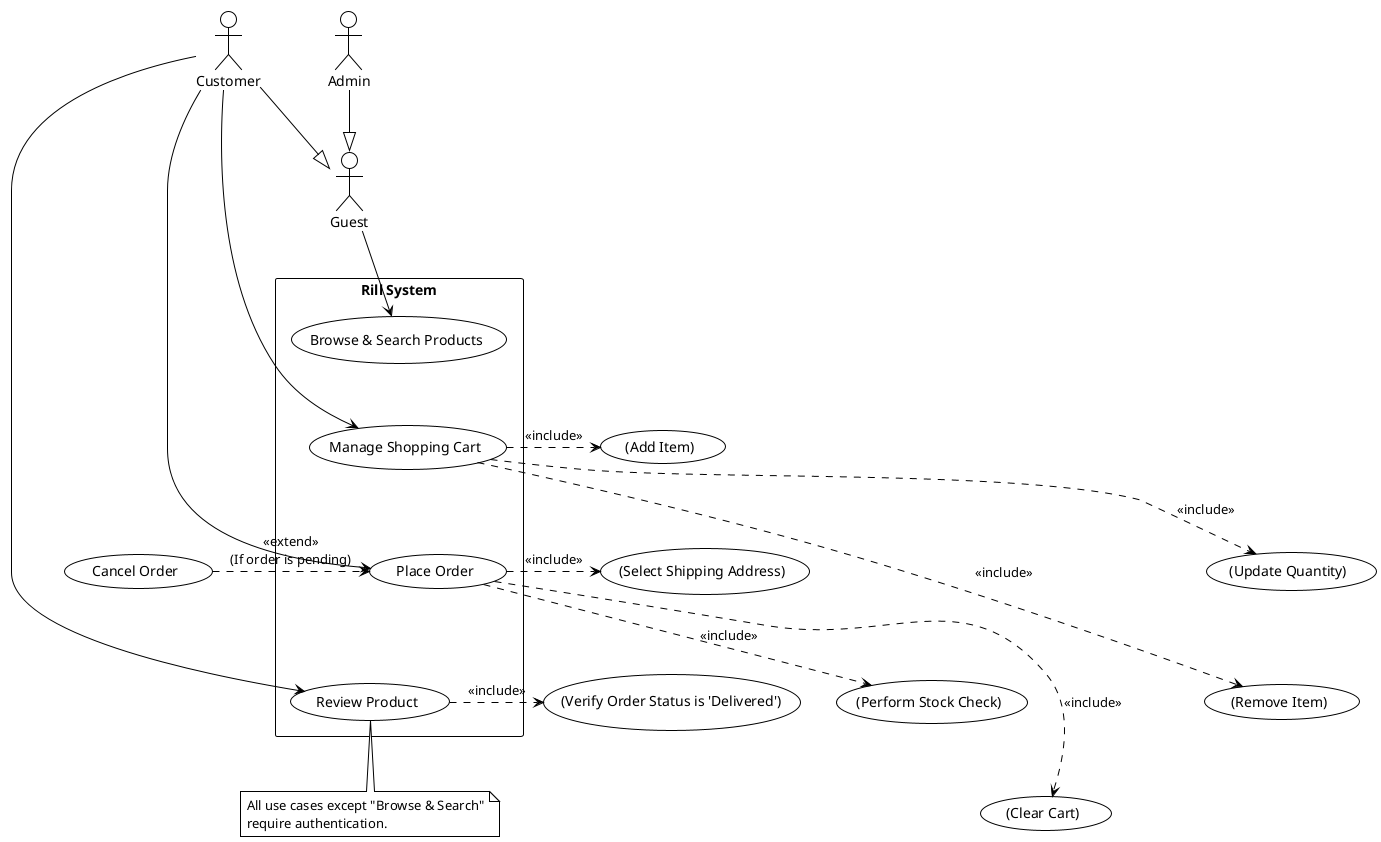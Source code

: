 @startuml "UC-2: Customer Shopping Flow - Final with Guest"
!theme plain

' --- ACTORS ---
' Bổ sung actor Guest và mối quan hệ kế thừa
actor Customer
actor Guest
actor Admin
Customer --|> Guest
Admin --|> Guest

' --- 1. ĐỊNH NGHĨA TẤT CẢ CÁC PHẦN TỬ ---
rectangle "Rill System" {
  usecase "Browse & Search Products" as UC_Browse
  usecase "Manage Shopping Cart" as UC_Cart
  usecase "Place Order" as UC_Order
  usecase "Review Product" as UC_Review
}
usecase "(Add Item)" as AddItem
usecase "(Update Quantity)" as UpdateQty
usecase "(Remove Item)" as RemoveItem
usecase "(Select Shipping Address)" as SelectAddr
usecase "(Perform Stock Check)" as StockCheck
usecase "(Clear Cart)" as ClearCart
usecase "(Verify Order Status is 'Delivered')" as VerifyStatus
usecase "Cancel Order" as UC_Cancel

' --- 2. SẮP XẾP BỐ CỤC BẰNG LIÊN KẾT ẨN ---
' Vẫn giữ cách sắp xếp dọc để gợi ý về luồng chảy
UC_Browse -[hidden]down- UC_Cart
UC_Cart -[hidden]down- UC_Order
UC_Order -[hidden]down- UC_Review

' Sắp xếp các use case phụ
UC_Cancel -[hidden]right- UC_Order
UC_Order -[hidden]right- SelectAddr
SelectAddr -[hidden]down- StockCheck
StockCheck -[hidden]down- ClearCart
UC_Cart -[hidden]right- AddItem
AddItem -[hidden]down- UpdateQty
UpdateQty -[hidden]down- RemoveItem
UC_Review -[hidden]right- VerifyStatus

' --- 3. VẼ CÁC MỐI QUAN HỆ HỢP LỆ ---

' **THAY ĐỔI CHÍNH Ở ĐÂY**
' Guest chỉ có thể Browse & Search
Guest --> UC_Browse

' Customer có thể làm mọi thứ (kế thừa quyền của Guest)
Customer --> UC_Cart
Customer --> UC_Order
Customer --> UC_Review

' Quan hệ <<include>>
UC_Cart .right.> AddItem       : <<include>>
UC_Cart .right.> UpdateQty     : <<include>>
UC_Cart .right.> RemoveItem    : <<include>>
UC_Order .right.> SelectAddr   : <<include>>
UC_Order .right.> StockCheck   : <<include>>
UC_Order .right.> ClearCart    : <<include>>
UC_Review .right.> VerifyStatus : <<include>>

' Quan hệ <<extend>>
UC_Cancel .right.> UC_Order : <<extend>>\n(If order is pending)

' --- 4. GHI CHÚ ---
note bottom of UC_Review
  All use cases except "Browse & Search"
  require authentication.
end note

@enduml
